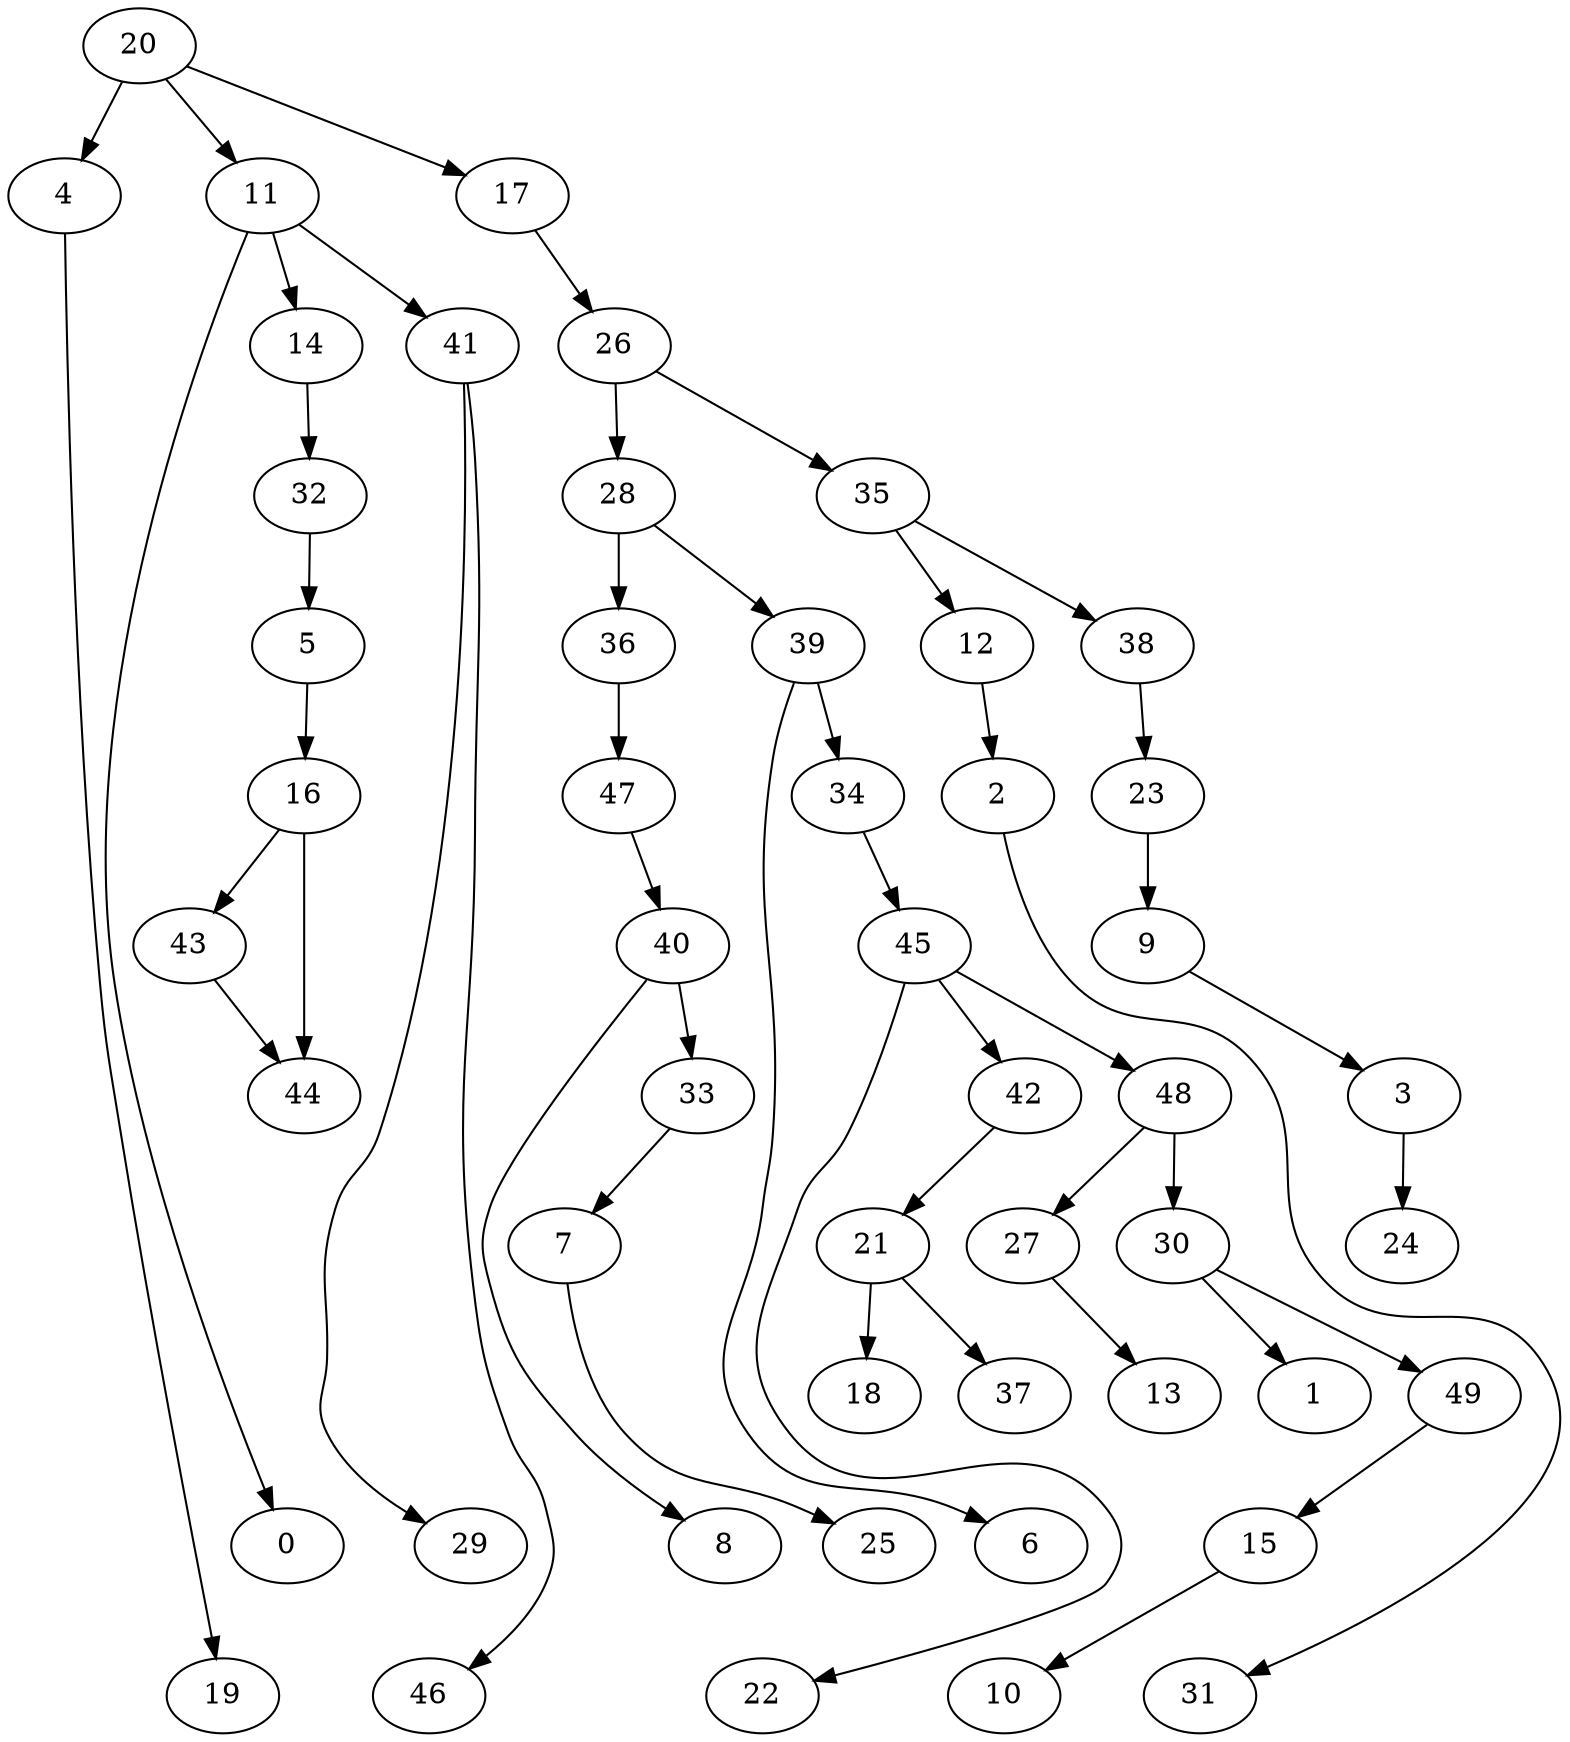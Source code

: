 digraph g {
0;
1;
2;
3;
4;
5;
6;
7;
8;
9;
10;
11;
12;
13;
14;
15;
16;
17;
18;
19;
20;
21;
22;
23;
24;
25;
26;
27;
28;
29;
30;
31;
32;
33;
34;
35;
36;
37;
38;
39;
40;
41;
42;
43;
44;
45;
46;
47;
48;
49;
2 -> 31 [weight=0];
3 -> 24 [weight=0];
4 -> 19 [weight=0];
5 -> 16 [weight=0];
7 -> 25 [weight=0];
9 -> 3 [weight=0];
11 -> 0 [weight=0];
11 -> 14 [weight=0];
11 -> 41 [weight=0];
12 -> 2 [weight=0];
14 -> 32 [weight=0];
15 -> 10 [weight=0];
16 -> 43 [weight=0];
16 -> 44 [weight=1];
17 -> 26 [weight=0];
20 -> 4 [weight=0];
20 -> 11 [weight=0];
20 -> 17 [weight=0];
21 -> 18 [weight=0];
21 -> 37 [weight=0];
23 -> 9 [weight=0];
26 -> 28 [weight=0];
26 -> 35 [weight=0];
27 -> 13 [weight=0];
28 -> 36 [weight=0];
28 -> 39 [weight=0];
30 -> 49 [weight=0];
30 -> 1 [weight=0];
32 -> 5 [weight=0];
33 -> 7 [weight=0];
34 -> 45 [weight=0];
35 -> 12 [weight=0];
35 -> 38 [weight=0];
36 -> 47 [weight=0];
38 -> 23 [weight=0];
39 -> 34 [weight=0];
39 -> 6 [weight=0];
40 -> 33 [weight=0];
40 -> 8 [weight=0];
41 -> 46 [weight=0];
41 -> 29 [weight=0];
42 -> 21 [weight=0];
43 -> 44 [weight=0];
45 -> 48 [weight=0];
45 -> 22 [weight=0];
45 -> 42 [weight=0];
47 -> 40 [weight=0];
48 -> 27 [weight=0];
48 -> 30 [weight=0];
49 -> 15 [weight=0];
}
